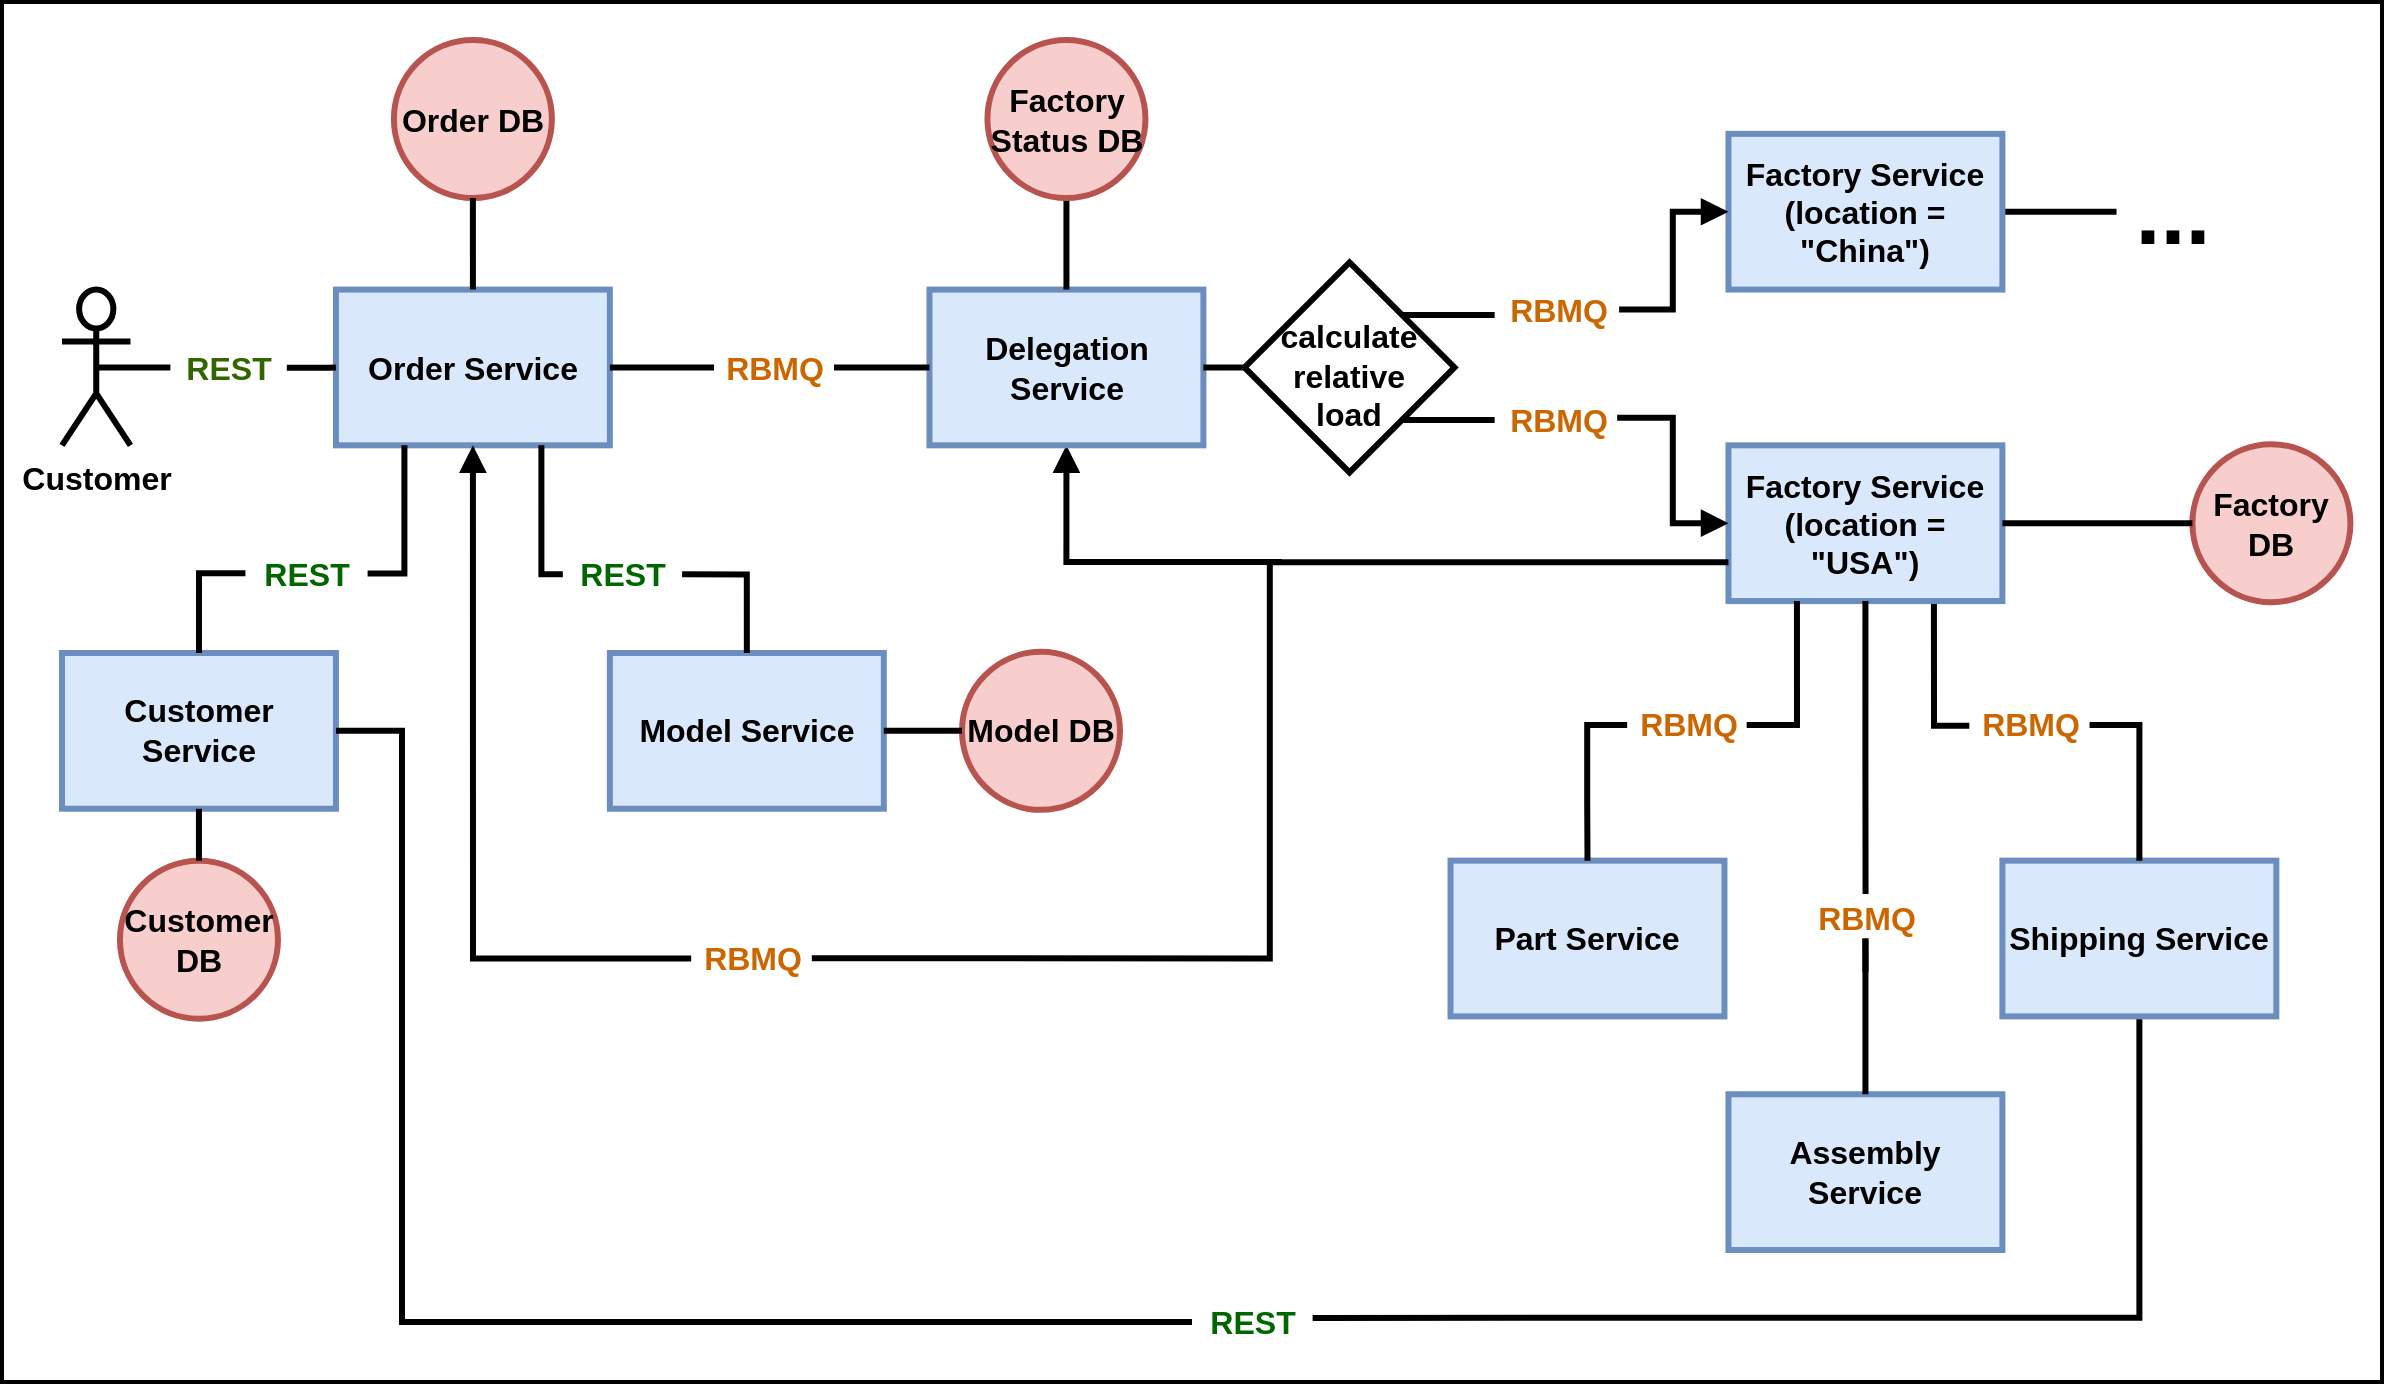 <mxfile version="13.4.0" type="device"><diagram id="sWST22921R2fXxlQQDb9" name="Page-1"><mxGraphModel dx="2899" dy="942" grid="1" gridSize="10" guides="1" tooltips="1" connect="1" arrows="1" fold="1" page="1" pageScale="1" pageWidth="1169" pageHeight="827" math="0" shadow="0"><root><mxCell id="0"/><mxCell id="1" parent="0"/><mxCell id="q5nNbA84GIhSJQN1qVOB-1" value="" style="rounded=0;whiteSpace=wrap;html=1;strokeWidth=2;fontSize=16;" parent="1" vertex="1"><mxGeometry x="-10" y="50" width="1190" height="690" as="geometry"/></mxCell><mxCell id="wnLJUIarCY8JrFPXI6vC-1" value="Order Service" style="rounded=0;whiteSpace=wrap;html=1;fillColor=#dae8fc;strokeColor=#6c8ebf;fontSize=16;strokeWidth=3;fontStyle=1" parent="1" vertex="1"><mxGeometry x="156.97" y="193.796" width="136.97" height="77.871" as="geometry"/></mxCell><mxCell id="wnLJUIarCY8JrFPXI6vC-3" style="edgeStyle=orthogonalEdgeStyle;rounded=0;orthogonalLoop=1;jettySize=auto;html=1;exitX=0.986;exitY=0.507;exitDx=0;exitDy=0;exitPerimeter=0;endArrow=none;endFill=0;strokeWidth=3;fontStyle=1" parent="1" source="wnLJUIarCY8JrFPXI6vC-4" target="wnLJUIarCY8JrFPXI6vC-1" edge="1"><mxGeometry relative="1" as="geometry"/></mxCell><mxCell id="wnLJUIarCY8JrFPXI6vC-2" value="&lt;font style=&quot;font-size: 16px&quot;&gt;Customer&lt;/font&gt;" style="shape=umlActor;verticalLabelPosition=bottom;verticalAlign=top;html=1;outlineConnect=0;strokeWidth=3;fontStyle=1" parent="1" vertex="1"><mxGeometry x="20" y="193.796" width="34.242" height="77.871" as="geometry"/></mxCell><mxCell id="wnLJUIarCY8JrFPXI6vC-5" value="Order DB" style="ellipse;whiteSpace=wrap;html=1;aspect=fixed;fillColor=#f8cecc;strokeColor=#b85450;fontSize=16;strokeWidth=3;fontStyle=1" parent="1" vertex="1"><mxGeometry x="185.95" y="69.01" width="79" height="79" as="geometry"/></mxCell><mxCell id="wnLJUIarCY8JrFPXI6vC-6" style="edgeStyle=orthogonalEdgeStyle;rounded=0;orthogonalLoop=1;jettySize=auto;html=1;exitX=0.5;exitY=0;exitDx=0;exitDy=0;entryX=0.5;entryY=1;entryDx=0;entryDy=0;endArrow=none;endFill=0;strokeWidth=3;fontStyle=1" parent="1" source="wnLJUIarCY8JrFPXI6vC-1" target="wnLJUIarCY8JrFPXI6vC-5" edge="1"><mxGeometry relative="1" as="geometry"/></mxCell><mxCell id="wnLJUIarCY8JrFPXI6vC-7" value="Customer Service" style="rounded=0;whiteSpace=wrap;html=1;fillColor=#dae8fc;strokeColor=#6c8ebf;fontSize=16;strokeWidth=3;fontStyle=1" parent="1" vertex="1"><mxGeometry x="20" y="375.495" width="136.97" height="77.871" as="geometry"/></mxCell><mxCell id="wnLJUIarCY8JrFPXI6vC-8" value="Model Service" style="rounded=0;whiteSpace=wrap;html=1;fillColor=#dae8fc;strokeColor=#6c8ebf;fontSize=16;strokeWidth=3;fontStyle=1" parent="1" vertex="1"><mxGeometry x="293.939" y="375.495" width="136.97" height="77.871" as="geometry"/></mxCell><mxCell id="Gha8FWPBaDtib-D_wABS-5" style="edgeStyle=orthogonalEdgeStyle;rounded=0;orthogonalLoop=1;jettySize=auto;html=1;exitX=0.5;exitY=1;exitDx=0;exitDy=0;endArrow=none;endFill=0;strokeWidth=3;fontSize=16;fontColor=#006600;startArrow=block;startFill=1;" parent="1" source="wnLJUIarCY8JrFPXI6vC-14" edge="1"><mxGeometry relative="1" as="geometry"><mxPoint x="630" y="330" as="targetPoint"/><Array as="points"><mxPoint x="522" y="330"/></Array></mxGeometry></mxCell><mxCell id="wnLJUIarCY8JrFPXI6vC-14" value="Delegation Service" style="rounded=0;whiteSpace=wrap;html=1;fillColor=#dae8fc;strokeColor=#6c8ebf;fontSize=16;strokeWidth=3;fontStyle=1" parent="1" vertex="1"><mxGeometry x="453.737" y="193.796" width="136.97" height="77.871" as="geometry"/></mxCell><mxCell id="wnLJUIarCY8JrFPXI6vC-4" value="REST" style="text;html=1;align=center;verticalAlign=middle;resizable=0;points=[];autosize=1;fontColor=#336600;fontSize=16;strokeWidth=3;fontStyle=1" parent="1" vertex="1"><mxGeometry x="73.241" y="222.733" width="60" height="20" as="geometry"/></mxCell><mxCell id="wnLJUIarCY8JrFPXI6vC-21" style="edgeStyle=orthogonalEdgeStyle;rounded=0;orthogonalLoop=1;jettySize=auto;html=1;exitX=0.5;exitY=0.5;exitDx=0;exitDy=0;exitPerimeter=0;endArrow=none;endFill=0;strokeWidth=3;fontStyle=1" parent="1" source="wnLJUIarCY8JrFPXI6vC-2" target="wnLJUIarCY8JrFPXI6vC-4" edge="1"><mxGeometry relative="1" as="geometry"><mxPoint x="48.535" y="232.732" as="sourcePoint"/><mxPoint x="156.97" y="232.732" as="targetPoint"/></mxGeometry></mxCell><mxCell id="wnLJUIarCY8JrFPXI6vC-16" value="RBMQ" style="text;html=1;align=center;verticalAlign=middle;resizable=0;points=[];autosize=1;fontColor=#CC6600;strokeWidth=3;fontStyle=1;fontSize=16;" parent="1" vertex="1"><mxGeometry x="346.01" y="222.733" width="60" height="20" as="geometry"/></mxCell><mxCell id="wnLJUIarCY8JrFPXI6vC-15" style="edgeStyle=orthogonalEdgeStyle;rounded=0;orthogonalLoop=1;jettySize=auto;html=1;exitX=1;exitY=0.5;exitDx=0;exitDy=0;entryX=0;entryY=0.5;entryDx=0;entryDy=0;endArrow=none;endFill=0;strokeWidth=3;fontStyle=1" parent="1" source="wnLJUIarCY8JrFPXI6vC-16" target="wnLJUIarCY8JrFPXI6vC-14" edge="1"><mxGeometry relative="1" as="geometry"/></mxCell><mxCell id="wnLJUIarCY8JrFPXI6vC-22" style="edgeStyle=orthogonalEdgeStyle;rounded=0;orthogonalLoop=1;jettySize=auto;html=1;exitX=1;exitY=0.5;exitDx=0;exitDy=0;entryX=0;entryY=0.5;entryDx=0;entryDy=0;endArrow=none;endFill=0;strokeWidth=3;fontStyle=1" parent="1" source="wnLJUIarCY8JrFPXI6vC-1" target="wnLJUIarCY8JrFPXI6vC-16" edge="1"><mxGeometry relative="1" as="geometry"><mxPoint x="293.939" y="232.732" as="sourcePoint"/><mxPoint x="453.737" y="232.732" as="targetPoint"/></mxGeometry></mxCell><mxCell id="wnLJUIarCY8JrFPXI6vC-24" style="edgeStyle=orthogonalEdgeStyle;rounded=0;orthogonalLoop=1;jettySize=auto;html=1;exitX=0.5;exitY=1;exitDx=0;exitDy=0;entryX=0.5;entryY=0;entryDx=0;entryDy=0;endArrow=none;endFill=0;fontColor=#CC6600;strokeWidth=3;fontStyle=1" parent="1" source="wnLJUIarCY8JrFPXI6vC-23" target="wnLJUIarCY8JrFPXI6vC-14" edge="1"><mxGeometry relative="1" as="geometry"/></mxCell><mxCell id="wnLJUIarCY8JrFPXI6vC-23" value="&lt;div style=&quot;font-size: 16px;&quot;&gt;Factory&lt;/div&gt;&lt;div style=&quot;font-size: 16px;&quot;&gt;Status DB&lt;/div&gt;" style="ellipse;whiteSpace=wrap;html=1;aspect=fixed;fillColor=#f8cecc;strokeColor=#b85450;fontSize=16;strokeWidth=3;fontStyle=1" parent="1" vertex="1"><mxGeometry x="482.72" y="69.01" width="79" height="79" as="geometry"/></mxCell><mxCell id="wnLJUIarCY8JrFPXI6vC-141" style="edgeStyle=orthogonalEdgeStyle;rounded=0;orthogonalLoop=1;jettySize=auto;html=1;exitX=1;exitY=1;exitDx=0;exitDy=0;entryX=-0.022;entryY=0.504;entryDx=0;entryDy=0;entryPerimeter=0;endArrow=none;endFill=0;fontSize=16;fontColor=#000000;strokeWidth=3;fontStyle=1" parent="1" source="wnLJUIarCY8JrFPXI6vC-26" target="wnLJUIarCY8JrFPXI6vC-49" edge="1"><mxGeometry relative="1" as="geometry"/></mxCell><mxCell id="wnLJUIarCY8JrFPXI6vC-142" style="edgeStyle=orthogonalEdgeStyle;rounded=0;orthogonalLoop=1;jettySize=auto;html=1;exitX=1;exitY=0;exitDx=0;exitDy=0;entryX=-0.02;entryY=0.63;entryDx=0;entryDy=0;entryPerimeter=0;endArrow=none;endFill=0;fontSize=16;fontColor=#000000;strokeWidth=3;fontStyle=1" parent="1" source="wnLJUIarCY8JrFPXI6vC-26" target="wnLJUIarCY8JrFPXI6vC-52" edge="1"><mxGeometry relative="1" as="geometry"/></mxCell><mxCell id="wnLJUIarCY8JrFPXI6vC-26" value="&lt;div style=&quot;font-size: 6px&quot;&gt;&lt;br&gt;&lt;/div&gt;&lt;div style=&quot;font-size: 16px&quot;&gt;calculate &lt;br style=&quot;font-size: 16px&quot;&gt;&lt;/div&gt;&lt;div style=&quot;font-size: 16px&quot;&gt;relative&lt;/div&gt;&lt;div style=&quot;font-size: 16px&quot;&gt; load&lt;/div&gt;" style="rhombus;whiteSpace=wrap;html=1;fontSize=16;strokeWidth=3;fontStyle=1" parent="1" vertex="1"><mxGeometry x="611.26" y="180.23" width="105" height="105" as="geometry"/></mxCell><mxCell id="wnLJUIarCY8JrFPXI6vC-27" style="edgeStyle=orthogonalEdgeStyle;rounded=0;orthogonalLoop=1;jettySize=auto;html=1;exitX=1;exitY=0.5;exitDx=0;exitDy=0;entryX=0;entryY=0.5;entryDx=0;entryDy=0;endArrow=none;endFill=0;fontColor=#000000;strokeWidth=3;fontStyle=1" parent="1" source="wnLJUIarCY8JrFPXI6vC-14" target="wnLJUIarCY8JrFPXI6vC-26" edge="1"><mxGeometry relative="1" as="geometry"/></mxCell><mxCell id="wnLJUIarCY8JrFPXI6vC-34" style="edgeStyle=orthogonalEdgeStyle;rounded=0;orthogonalLoop=1;jettySize=auto;html=1;exitX=1;exitY=0.5;exitDx=0;exitDy=0;endArrow=none;endFill=0;fontColor=#000000;strokeWidth=3;fontStyle=1" parent="1" source="wnLJUIarCY8JrFPXI6vC-29" edge="1"><mxGeometry relative="1" as="geometry"><mxPoint x="1047.273" y="154.861" as="targetPoint"/></mxGeometry></mxCell><mxCell id="wnLJUIarCY8JrFPXI6vC-29" value="&lt;div style=&quot;font-size: 16px;&quot;&gt;Factory Service&lt;/div&gt;&lt;div style=&quot;font-size: 16px;&quot;&gt;(location = &quot;China&quot;)&lt;br style=&quot;font-size: 16px;&quot;&gt;&lt;/div&gt;" style="rounded=0;whiteSpace=wrap;html=1;fillColor=#dae8fc;strokeColor=#6c8ebf;fontSize=16;strokeWidth=3;fontStyle=1" parent="1" vertex="1"><mxGeometry x="853.232" y="115.925" width="136.97" height="77.871" as="geometry"/></mxCell><mxCell id="wnLJUIarCY8JrFPXI6vC-143" style="edgeStyle=orthogonalEdgeStyle;rounded=0;orthogonalLoop=1;jettySize=auto;html=1;exitX=0.75;exitY=1;exitDx=0;exitDy=0;entryX=-0.002;entryY=0.521;entryDx=0;entryDy=0;entryPerimeter=0;endArrow=none;endFill=0;fontSize=45;fontColor=#000000;strokeWidth=3;fontStyle=1" parent="1" source="wnLJUIarCY8JrFPXI6vC-30" target="wnLJUIarCY8JrFPXI6vC-69" edge="1"><mxGeometry relative="1" as="geometry"><Array as="points"><mxPoint x="956" y="412"/></Array></mxGeometry></mxCell><mxCell id="Gha8FWPBaDtib-D_wABS-2" style="edgeStyle=orthogonalEdgeStyle;rounded=0;orthogonalLoop=1;jettySize=auto;html=1;exitX=0.5;exitY=1;exitDx=0;exitDy=0;entryX=0.783;entryY=0.703;entryDx=0;entryDy=0;entryPerimeter=0;endArrow=none;endFill=0;strokeWidth=3;fontSize=16;" parent="1" source="wnLJUIarCY8JrFPXI6vC-64" target="q5nNbA84GIhSJQN1qVOB-1" edge="1"><mxGeometry relative="1" as="geometry"/></mxCell><mxCell id="wnLJUIarCY8JrFPXI6vC-30" value="&lt;div style=&quot;font-size: 16px;&quot;&gt;Factory Service&lt;/div&gt;&lt;div style=&quot;font-size: 16px;&quot;&gt;(location = &quot;USA&quot;)&lt;br style=&quot;font-size: 16px;&quot;&gt;&lt;/div&gt;" style="rounded=0;whiteSpace=wrap;html=1;fillColor=#dae8fc;strokeColor=#6c8ebf;fontSize=16;strokeWidth=3;fontStyle=1" parent="1" vertex="1"><mxGeometry x="853.232" y="271.667" width="136.97" height="77.871" as="geometry"/></mxCell><mxCell id="wnLJUIarCY8JrFPXI6vC-35" value="..." style="text;html=1;align=center;verticalAlign=middle;resizable=0;points=[];autosize=1;fontColor=#000000;fontSize=45;strokeWidth=3;fontStyle=1" parent="1" vertex="1"><mxGeometry x="1049.996" y="124.865" width="50" height="60" as="geometry"/></mxCell><mxCell id="wnLJUIarCY8JrFPXI6vC-37" value="Factory DB" style="ellipse;whiteSpace=wrap;html=1;aspect=fixed;fillColor=#f8cecc;strokeColor=#b85450;fontSize=16;strokeWidth=3;fontStyle=1" parent="1" vertex="1"><mxGeometry x="1085.205" y="271.107" width="79" height="79" as="geometry"/></mxCell><mxCell id="wnLJUIarCY8JrFPXI6vC-56" style="edgeStyle=orthogonalEdgeStyle;rounded=0;orthogonalLoop=1;jettySize=auto;html=1;exitX=1;exitY=0.5;exitDx=0;exitDy=0;entryX=0;entryY=0.5;entryDx=0;entryDy=0;endArrow=none;endFill=0;fontSize=12;fontColor=#000000;strokeWidth=3;fontStyle=1" parent="1" source="wnLJUIarCY8JrFPXI6vC-30" target="wnLJUIarCY8JrFPXI6vC-37" edge="1"><mxGeometry relative="1" as="geometry"/></mxCell><mxCell id="wnLJUIarCY8JrFPXI6vC-42" value="REST" style="text;html=1;align=center;verticalAlign=middle;resizable=0;points=[];autosize=1;fontSize=16;strokeWidth=3;fontStyle=1;fontColor=#006600;" parent="1" vertex="1"><mxGeometry x="269.701" y="326.411" width="60" height="20" as="geometry"/></mxCell><mxCell id="wnLJUIarCY8JrFPXI6vC-45" style="edgeStyle=orthogonalEdgeStyle;rounded=0;orthogonalLoop=1;jettySize=auto;html=1;exitX=0.75;exitY=1;exitDx=0;exitDy=0;entryX=0.012;entryY=0.483;entryDx=0;entryDy=0;entryPerimeter=0;endArrow=none;endFill=0;fontSize=12;fontColor=#000000;strokeWidth=3;fontStyle=1" parent="1" source="wnLJUIarCY8JrFPXI6vC-1" target="wnLJUIarCY8JrFPXI6vC-42" edge="1"><mxGeometry relative="1" as="geometry"><Array as="points"><mxPoint x="259.697" y="336.56"/></Array></mxGeometry></mxCell><mxCell id="wnLJUIarCY8JrFPXI6vC-46" style="edgeStyle=orthogonalEdgeStyle;rounded=0;orthogonalLoop=1;jettySize=auto;html=1;exitX=0.5;exitY=0;exitDx=0;exitDy=0;entryX=1.006;entryY=0.488;entryDx=0;entryDy=0;entryPerimeter=0;endArrow=none;endFill=0;fontSize=12;fontColor=#000000;strokeWidth=3;fontStyle=1" parent="1" source="wnLJUIarCY8JrFPXI6vC-8" target="wnLJUIarCY8JrFPXI6vC-42" edge="1"><mxGeometry relative="1" as="geometry"/></mxCell><mxCell id="wnLJUIarCY8JrFPXI6vC-47" value="REST" style="text;html=1;align=center;verticalAlign=middle;resizable=0;points=[];autosize=1;fontSize=16;strokeWidth=3;fontStyle=1;fontColor=#006600;" parent="1" vertex="1"><mxGeometry x="112.02" y="325.581" width="60" height="20" as="geometry"/></mxCell><mxCell id="wnLJUIarCY8JrFPXI6vC-9" style="edgeStyle=orthogonalEdgeStyle;rounded=0;orthogonalLoop=1;jettySize=auto;html=1;exitX=-0.005;exitY=0.502;exitDx=0;exitDy=0;entryX=0.5;entryY=0;entryDx=0;entryDy=0;endArrow=none;endFill=0;exitPerimeter=0;strokeWidth=3;fontStyle=1" parent="1" source="wnLJUIarCY8JrFPXI6vC-47" target="wnLJUIarCY8JrFPXI6vC-7" edge="1"><mxGeometry relative="1" as="geometry"><Array as="points"><mxPoint x="89" y="336"/></Array></mxGeometry></mxCell><mxCell id="wnLJUIarCY8JrFPXI6vC-48" style="edgeStyle=orthogonalEdgeStyle;rounded=0;orthogonalLoop=1;jettySize=auto;html=1;exitX=0.25;exitY=1;exitDx=0;exitDy=0;endArrow=none;endFill=0;entryX=1.013;entryY=0.51;entryDx=0;entryDy=0;entryPerimeter=0;strokeWidth=3;fontStyle=1" parent="1" source="wnLJUIarCY8JrFPXI6vC-1" target="wnLJUIarCY8JrFPXI6vC-47" edge="1"><mxGeometry relative="1" as="geometry"><mxPoint x="191.212" y="271.667" as="sourcePoint"/><mxPoint x="191.212" y="336.56" as="targetPoint"/><Array as="points"><mxPoint x="191.212" y="336.56"/></Array></mxGeometry></mxCell><mxCell id="wnLJUIarCY8JrFPXI6vC-49" value="RBMQ" style="text;html=1;align=center;verticalAlign=middle;resizable=0;points=[];autosize=1;fontColor=#CC6600;fontSize=16;strokeWidth=3;fontStyle=1" parent="1" vertex="1"><mxGeometry x="737.579" y="248.67" width="60" height="20" as="geometry"/></mxCell><mxCell id="wnLJUIarCY8JrFPXI6vC-51" style="edgeStyle=orthogonalEdgeStyle;rounded=0;orthogonalLoop=1;jettySize=auto;html=1;exitX=0;exitY=0.5;exitDx=0;exitDy=0;entryX=1;entryY=0.46;entryDx=0;entryDy=0;entryPerimeter=0;endArrow=none;endFill=0;fontSize=12;fontColor=#000000;strokeWidth=3;fontStyle=1;startArrow=block;startFill=1;" parent="1" source="wnLJUIarCY8JrFPXI6vC-30" target="wnLJUIarCY8JrFPXI6vC-49" edge="1"><mxGeometry relative="1" as="geometry"/></mxCell><mxCell id="wnLJUIarCY8JrFPXI6vC-52" value="RBMQ" style="text;html=1;align=center;verticalAlign=middle;resizable=0;points=[];autosize=1;fontColor=#CC6600;fontSize=16;strokeWidth=3;fontStyle=1" parent="1" vertex="1"><mxGeometry x="737.579" y="193.796" width="60" height="20" as="geometry"/></mxCell><mxCell id="wnLJUIarCY8JrFPXI6vC-54" style="edgeStyle=orthogonalEdgeStyle;rounded=0;orthogonalLoop=1;jettySize=auto;html=1;exitX=0;exitY=0.5;exitDx=0;exitDy=0;entryX=1.016;entryY=0.5;entryDx=0;entryDy=0;entryPerimeter=0;endArrow=none;endFill=0;fontSize=12;fontColor=#000000;strokeWidth=3;fontStyle=1;startArrow=block;startFill=1;" parent="1" source="wnLJUIarCY8JrFPXI6vC-29" target="wnLJUIarCY8JrFPXI6vC-52" edge="1"><mxGeometry relative="1" as="geometry"/></mxCell><mxCell id="wnLJUIarCY8JrFPXI6vC-57" value="Part Service" style="rounded=0;whiteSpace=wrap;html=1;fillColor=#dae8fc;strokeColor=#6c8ebf;fontSize=16;strokeWidth=3;fontStyle=1" parent="1" vertex="1"><mxGeometry x="714.263" y="479.323" width="136.97" height="77.871" as="geometry"/></mxCell><mxCell id="wnLJUIarCY8JrFPXI6vC-59" value="RBMQ" style="text;html=1;align=center;verticalAlign=middle;resizable=0;points=[];autosize=1;fontColor=#CC6600;fontSize=16;strokeWidth=3;fontStyle=1" parent="1" vertex="1"><mxGeometry x="802.576" y="401.452" width="60" height="20" as="geometry"/></mxCell><mxCell id="wnLJUIarCY8JrFPXI6vC-58" style="edgeStyle=orthogonalEdgeStyle;rounded=0;orthogonalLoop=1;jettySize=auto;html=1;exitX=0;exitY=0.5;exitDx=0;exitDy=0;entryX=0.5;entryY=0;entryDx=0;entryDy=0;endArrow=none;endFill=0;fontSize=12;fontColor=#000000;exitPerimeter=0;strokeWidth=3;fontStyle=1" parent="1" source="wnLJUIarCY8JrFPXI6vC-59" target="wnLJUIarCY8JrFPXI6vC-57" edge="1"><mxGeometry relative="1" as="geometry"/></mxCell><mxCell id="wnLJUIarCY8JrFPXI6vC-60" style="edgeStyle=orthogonalEdgeStyle;rounded=0;orthogonalLoop=1;jettySize=auto;html=1;exitX=0.25;exitY=1;exitDx=0;exitDy=0;entryX=0.996;entryY=0.5;entryDx=0;entryDy=0;endArrow=none;endFill=0;fontSize=12;fontColor=#000000;entryPerimeter=0;strokeWidth=3;fontStyle=1" parent="1" source="wnLJUIarCY8JrFPXI6vC-30" target="wnLJUIarCY8JrFPXI6vC-59" edge="1"><mxGeometry relative="1" as="geometry"><mxPoint x="887.475" y="349.538" as="sourcePoint"/><mxPoint x="784.747" y="479.323" as="targetPoint"/></mxGeometry></mxCell><mxCell id="wnLJUIarCY8JrFPXI6vC-62" value="Assembly Service" style="rounded=0;whiteSpace=wrap;html=1;fillColor=#dae8fc;strokeColor=#6c8ebf;fontSize=16;strokeWidth=3;fontStyle=1" parent="1" vertex="1"><mxGeometry x="853.232" y="596.129" width="136.97" height="77.871" as="geometry"/></mxCell><mxCell id="wnLJUIarCY8JrFPXI6vC-63" style="edgeStyle=orthogonalEdgeStyle;rounded=0;orthogonalLoop=1;jettySize=auto;html=1;exitX=0.5;exitY=1;exitDx=0;exitDy=0;entryX=0.5;entryY=0;entryDx=0;entryDy=0;endArrow=none;endFill=0;fontSize=12;fontColor=#000000;strokeWidth=3;fontStyle=1" parent="1" source="wnLJUIarCY8JrFPXI6vC-64" target="wnLJUIarCY8JrFPXI6vC-62" edge="1"><mxGeometry relative="1" as="geometry"/></mxCell><mxCell id="Gha8FWPBaDtib-D_wABS-11" style="edgeStyle=orthogonalEdgeStyle;rounded=0;orthogonalLoop=1;jettySize=auto;html=1;exitX=0.5;exitY=1;exitDx=0;exitDy=0;entryX=1.005;entryY=0.397;entryDx=0;entryDy=0;entryPerimeter=0;startArrow=none;startFill=0;endArrow=none;endFill=0;strokeWidth=3;fontSize=16;fontColor=#006600;" parent="1" source="wnLJUIarCY8JrFPXI6vC-67" target="Gha8FWPBaDtib-D_wABS-8" edge="1"><mxGeometry relative="1" as="geometry"/></mxCell><mxCell id="wnLJUIarCY8JrFPXI6vC-67" value="Shipping Service" style="rounded=0;whiteSpace=wrap;html=1;fillColor=#dae8fc;strokeColor=#6c8ebf;fontSize=16;strokeWidth=3;fontStyle=1" parent="1" vertex="1"><mxGeometry x="990.202" y="479.323" width="136.97" height="77.871" as="geometry"/></mxCell><mxCell id="wnLJUIarCY8JrFPXI6vC-69" value="RBMQ" style="text;html=1;align=center;verticalAlign=middle;resizable=0;points=[];autosize=1;fontColor=#CC6600;fontSize=16;strokeWidth=3;fontStyle=1" parent="1" vertex="1"><mxGeometry x="973.788" y="401.452" width="60" height="20" as="geometry"/></mxCell><mxCell id="wnLJUIarCY8JrFPXI6vC-68" style="edgeStyle=orthogonalEdgeStyle;rounded=0;orthogonalLoop=1;jettySize=auto;html=1;exitX=1;exitY=0.5;exitDx=0;exitDy=0;entryX=0.5;entryY=0;entryDx=0;entryDy=0;endArrow=none;endFill=0;fontSize=12;fontColor=#000000;exitPerimeter=0;strokeWidth=3;fontStyle=1" parent="1" source="wnLJUIarCY8JrFPXI6vC-69" target="wnLJUIarCY8JrFPXI6vC-67" edge="1"><mxGeometry relative="1" as="geometry"/></mxCell><mxCell id="wnLJUIarCY8JrFPXI6vC-81" value="" style="edgeStyle=orthogonalEdgeStyle;rounded=0;orthogonalLoop=1;jettySize=auto;html=1;endArrow=block;endFill=1;fontSize=12;fontColor=#000000;entryX=0.5;entryY=1;entryDx=0;entryDy=0;strokeWidth=3;fontStyle=1" parent="1" source="wnLJUIarCY8JrFPXI6vC-76" target="wnLJUIarCY8JrFPXI6vC-1" edge="1"><mxGeometry relative="1" as="geometry"><mxPoint x="248.283" y="531.237" as="targetPoint"/></mxGeometry></mxCell><mxCell id="wnLJUIarCY8JrFPXI6vC-76" value="RBMQ" style="text;html=1;align=center;verticalAlign=middle;resizable=0;points=[];autosize=1;fontColor=#CC6600;fontSize=16;strokeWidth=3;fontStyle=1" parent="1" vertex="1"><mxGeometry x="334.596" y="518.258" width="60" height="20" as="geometry"/></mxCell><mxCell id="wnLJUIarCY8JrFPXI6vC-125" value="Customer DB" style="ellipse;whiteSpace=wrap;html=1;aspect=fixed;fillColor=#f8cecc;strokeColor=#b85450;fontSize=16;strokeWidth=3;fontStyle=1" parent="1" vertex="1"><mxGeometry x="48.982" y="479.323" width="79" height="79" as="geometry"/></mxCell><mxCell id="wnLJUIarCY8JrFPXI6vC-128" value="Model DB" style="ellipse;whiteSpace=wrap;html=1;aspect=fixed;fillColor=#f8cecc;strokeColor=#b85450;fontSize=16;strokeWidth=3;fontStyle=1" parent="1" vertex="1"><mxGeometry x="470.002" y="374.935" width="79" height="79" as="geometry"/></mxCell><mxCell id="wnLJUIarCY8JrFPXI6vC-79" style="edgeStyle=orthogonalEdgeStyle;rounded=0;orthogonalLoop=1;jettySize=auto;html=1;exitX=0;exitY=0.75;exitDx=0;exitDy=0;entryX=1.005;entryY=0.495;entryDx=0;entryDy=0;entryPerimeter=0;endArrow=none;endFill=0;fontSize=12;fontColor=#000000;strokeWidth=3;fontStyle=1" parent="1" source="wnLJUIarCY8JrFPXI6vC-30" target="wnLJUIarCY8JrFPXI6vC-76" edge="1"><mxGeometry relative="1" as="geometry"/></mxCell><mxCell id="wnLJUIarCY8JrFPXI6vC-127" style="edgeStyle=orthogonalEdgeStyle;rounded=0;orthogonalLoop=1;jettySize=auto;html=1;exitX=0.5;exitY=1;exitDx=0;exitDy=0;entryX=0.5;entryY=0;entryDx=0;entryDy=0;endArrow=none;endFill=0;fontSize=12;fontColor=#336600;strokeWidth=3;fontStyle=1" parent="1" source="wnLJUIarCY8JrFPXI6vC-7" target="wnLJUIarCY8JrFPXI6vC-125" edge="1"><mxGeometry relative="1" as="geometry"/></mxCell><mxCell id="wnLJUIarCY8JrFPXI6vC-129" style="edgeStyle=orthogonalEdgeStyle;rounded=0;orthogonalLoop=1;jettySize=auto;html=1;exitX=1;exitY=0.5;exitDx=0;exitDy=0;entryX=0;entryY=0.5;entryDx=0;entryDy=0;endArrow=none;endFill=0;fontSize=12;fontColor=#336600;strokeWidth=3;fontStyle=1" parent="1" source="wnLJUIarCY8JrFPXI6vC-8" target="wnLJUIarCY8JrFPXI6vC-128" edge="1"><mxGeometry relative="1" as="geometry"/></mxCell><mxCell id="wnLJUIarCY8JrFPXI6vC-64" value="RBMQ" style="text;html=1;align=center;verticalAlign=middle;resizable=0;points=[];autosize=1;fontColor=#CC6600;fontSize=16;strokeWidth=3;fontStyle=1" parent="1" vertex="1"><mxGeometry x="891.722" y="498.26" width="60" height="20" as="geometry"/></mxCell><mxCell id="Gha8FWPBaDtib-D_wABS-3" style="edgeStyle=orthogonalEdgeStyle;rounded=0;orthogonalLoop=1;jettySize=auto;html=1;exitX=0.5;exitY=1;exitDx=0;exitDy=0;entryX=0.501;entryY=-0.111;entryDx=0;entryDy=0;entryPerimeter=0;endArrow=none;endFill=0;strokeWidth=3;fontSize=16;" parent="1" source="wnLJUIarCY8JrFPXI6vC-30" target="wnLJUIarCY8JrFPXI6vC-64" edge="1"><mxGeometry relative="1" as="geometry"><mxPoint x="921.717" y="349.538" as="sourcePoint"/><mxPoint x="921.77" y="535.07" as="targetPoint"/></mxGeometry></mxCell><mxCell id="Gha8FWPBaDtib-D_wABS-13" value="" style="edgeStyle=orthogonalEdgeStyle;rounded=0;orthogonalLoop=1;jettySize=auto;html=1;startArrow=none;startFill=0;endArrow=none;endFill=0;strokeWidth=3;fontSize=16;fontColor=#006600;entryX=1;entryY=0.5;entryDx=0;entryDy=0;" parent="1" source="Gha8FWPBaDtib-D_wABS-8" target="wnLJUIarCY8JrFPXI6vC-7" edge="1"><mxGeometry relative="1" as="geometry"><mxPoint x="505.001" y="710.001" as="targetPoint"/><Array as="points"><mxPoint x="190" y="710"/><mxPoint x="190" y="414"/></Array></mxGeometry></mxCell><mxCell id="Gha8FWPBaDtib-D_wABS-8" value="REST" style="text;html=1;align=center;verticalAlign=middle;resizable=0;points=[];autosize=1;fontSize=16;strokeWidth=3;fontStyle=1;fontColor=#006600;" parent="1" vertex="1"><mxGeometry x="585.001" y="700.001" width="60" height="20" as="geometry"/></mxCell></root></mxGraphModel></diagram></mxfile>